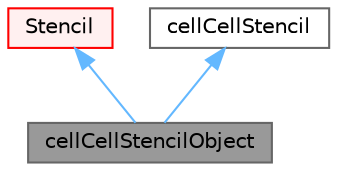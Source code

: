 digraph "cellCellStencilObject"
{
 // LATEX_PDF_SIZE
  bgcolor="transparent";
  edge [fontname=Helvetica,fontsize=10,labelfontname=Helvetica,labelfontsize=10];
  node [fontname=Helvetica,fontsize=10,shape=box,height=0.2,width=0.4];
  Node1 [id="Node000001",label="cellCellStencilObject",height=0.2,width=0.4,color="gray40", fillcolor="grey60", style="filled", fontcolor="black",tooltip=" "];
  Node2 -> Node1 [id="edge1_Node000001_Node000002",dir="back",color="steelblue1",style="solid",tooltip=" "];
  Node2 [id="Node000002",label="Stencil",height=0.2,width=0.4,color="red", fillcolor="#FFF0F0", style="filled",URL="$classFoam_1_1MeshObject.html",tooltip="Templated abstract base-class for optional mesh objects used to automate their allocation to the mesh..."];
  Node4 -> Node1 [id="edge2_Node000001_Node000004",dir="back",color="steelblue1",style="solid",tooltip=" "];
  Node4 [id="Node000004",label="cellCellStencil",height=0.2,width=0.4,color="gray40", fillcolor="white", style="filled",URL="$classFoam_1_1cellCellStencil.html",tooltip="Calculation of interpolation stencils."];
}
